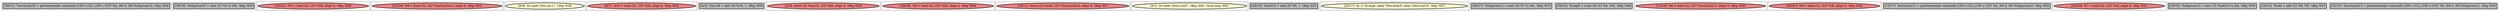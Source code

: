 
digraph G {





subgraph cluster20 {


node496 [penwidth=3.0,fontsize=20,fillcolor=grey,label="[30/31]  %arrayidx16 = getelementptr inbounds [100 x i32], [100 x i32]* %a, i64 0, i64 %idxprom15, !dbg !656",shape=rectangle,style=filled ]



}

subgraph cluster18 {


node494 [penwidth=3.0,fontsize=20,fillcolor=grey,label="[18/19]  %idxprom10 = zext i32 %5 to i64, !dbg !650",shape=rectangle,style=filled ]



}

subgraph cluster16 {


node492 [penwidth=3.0,fontsize=20,fillcolor=lightcoral,label="[20/21]  %5 = load i32, i32* %i6, align 4, !dbg !648",shape=ellipse,style=filled ]



}

subgraph cluster17 {


node493 [penwidth=3.0,fontsize=20,fillcolor=lightcoral,label="[23/24]  %8 = load i32, i32* %arrayidx13, align 4, !dbg !652",shape=ellipse,style=filled ]



}

subgraph cluster4 {


node480 [penwidth=3.0,fontsize=20,fillcolor=lemonchiffon,label="[8/9]  br label %for.inc17, !dbg !658",shape=ellipse,style=filled ]



}

subgraph cluster3 {


node479 [penwidth=3.0,fontsize=20,fillcolor=lightcoral,label="[6/7]  %10 = load i32, i32* %i6, align 4, !dbg !659",shape=ellipse,style=filled ]



}

subgraph cluster2 {


node478 [penwidth=3.0,fontsize=20,fillcolor=grey,label="[4/5]  %inc18 = add i32 %10, 1, !dbg !659",shape=rectangle,style=filled ]



}

subgraph cluster1 {


node477 [penwidth=3.0,fontsize=20,fillcolor=lightcoral,label="[2/3]  store i32 %inc18, i32* %i6, align 4, !dbg !659",shape=ellipse,style=filled ]



}

subgraph cluster12 {


node488 [penwidth=3.0,fontsize=20,fillcolor=lightcoral,label="[38/39]  %4 = load i32, i32* %i6, align 4, !dbg !644",shape=ellipse,style=filled ]



}

subgraph cluster5 {


node481 [penwidth=3.0,fontsize=20,fillcolor=lightcoral,label="[10/11]  store i32 %add, i32* %arrayidx16, align 4, !dbg !657",shape=ellipse,style=filled ]



}

subgraph cluster0 {


node476 [penwidth=3.0,fontsize=20,fillcolor=lemonchiffon,label="[0/1]  br label %for.cond7, !dbg !660, !llvm.loop !661",shape=ellipse,style=filled ]



}

subgraph cluster6 {


node482 [penwidth=3.0,fontsize=20,fillcolor=grey,label="[28/33]  %add14 = add i32 %9, 1, !dbg !655",shape=rectangle,style=filled ]



}

subgraph cluster14 {


node490 [penwidth=3.0,fontsize=20,fillcolor=lemonchiffon,label="[26/27]  br i1 %cmp8, label %for.body9, label %for.end19, !dbg !647",shape=ellipse,style=filled ]



}

subgraph cluster7 {


node483 [penwidth=3.0,fontsize=20,fillcolor=grey,label="[36/37]  %idxprom12 = zext i32 %7 to i64, !dbg !652",shape=rectangle,style=filled ]



}

subgraph cluster8 {


node484 [penwidth=3.0,fontsize=20,fillcolor=grey,label="[34/35]  %cmp8 = icmp ult i32 %4, 100, !dbg !646",shape=rectangle,style=filled ]



}

subgraph cluster21 {


node497 [penwidth=3.0,fontsize=20,fillcolor=lightcoral,label="[13/16]  %6 = load i32, i32* %arrayidx11, align 4, !dbg !650",shape=ellipse,style=filled ]



}

subgraph cluster9 {


node485 [penwidth=3.0,fontsize=20,fillcolor=lightcoral,label="[40/41]  %9 = load i32, i32* %i6, align 4, !dbg !654",shape=ellipse,style=filled ]



}

subgraph cluster19 {


node495 [penwidth=3.0,fontsize=20,fillcolor=grey,label="[12/17]  %arrayidx11 = getelementptr inbounds [100 x i32], [100 x i32]* %a, i64 0, i64 %idxprom10, !dbg !650",shape=rectangle,style=filled ]



}

subgraph cluster10 {


node486 [penwidth=3.0,fontsize=20,fillcolor=lightcoral,label="[42/43]  %7 = load i32, i32* %i6, align 4, !dbg !651",shape=ellipse,style=filled ]



}

subgraph cluster11 {


node487 [penwidth=3.0,fontsize=20,fillcolor=grey,label="[29/32]  %idxprom15 = zext i32 %add14 to i64, !dbg !656",shape=rectangle,style=filled ]



}

subgraph cluster13 {


node489 [penwidth=3.0,fontsize=20,fillcolor=grey,label="[14/15]  %add = add i32 %6, %8, !dbg !653",shape=rectangle,style=filled ]



}

subgraph cluster15 {


node491 [penwidth=3.0,fontsize=20,fillcolor=grey,label="[22/25]  %arrayidx13 = getelementptr inbounds [100 x i32], [100 x i32]* %b, i64 0, i64 %idxprom12, !dbg !652",shape=rectangle,style=filled ]



}

}
